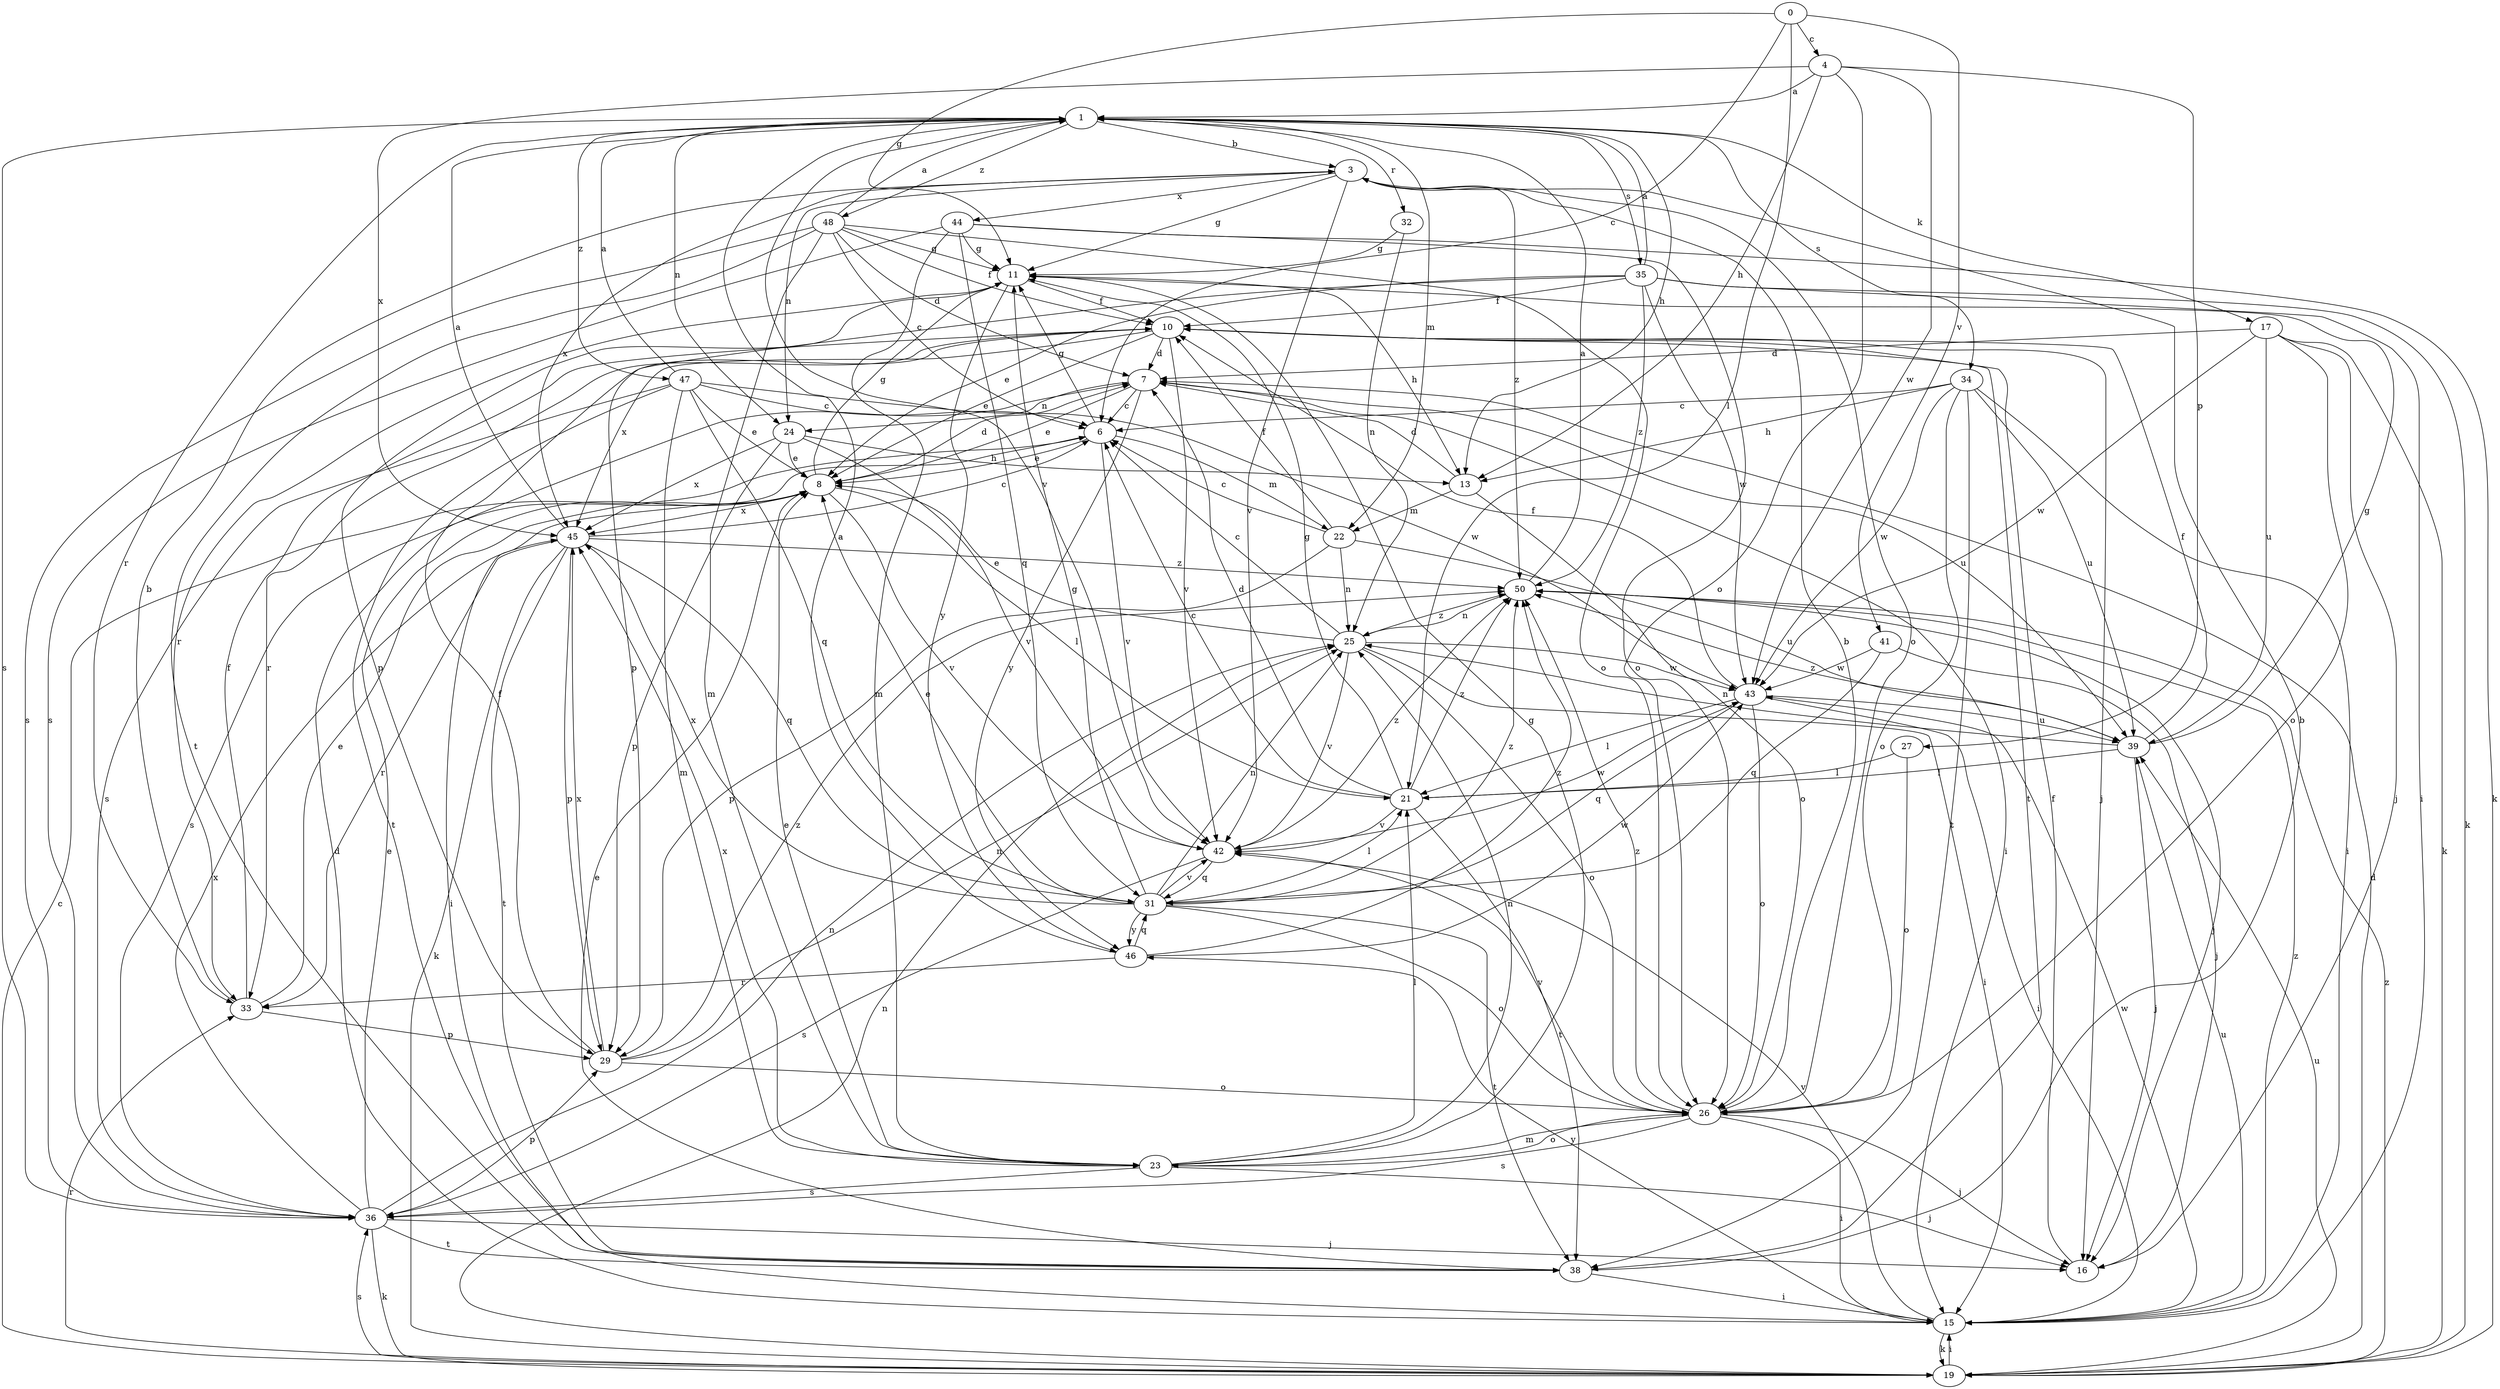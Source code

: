 strict digraph  {
0;
1;
3;
4;
6;
7;
8;
10;
11;
13;
15;
16;
17;
19;
21;
22;
23;
24;
25;
26;
27;
29;
31;
32;
33;
34;
35;
36;
38;
39;
41;
42;
43;
44;
45;
46;
47;
48;
50;
0 -> 4  [label=c];
0 -> 6  [label=c];
0 -> 11  [label=g];
0 -> 21  [label=l];
0 -> 41  [label=v];
1 -> 3  [label=b];
1 -> 13  [label=h];
1 -> 17  [label=k];
1 -> 22  [label=m];
1 -> 24  [label=n];
1 -> 32  [label=r];
1 -> 33  [label=r];
1 -> 34  [label=s];
1 -> 35  [label=s];
1 -> 36  [label=s];
1 -> 42  [label=v];
1 -> 47  [label=z];
1 -> 48  [label=z];
3 -> 11  [label=g];
3 -> 24  [label=n];
3 -> 26  [label=o];
3 -> 42  [label=v];
3 -> 44  [label=x];
3 -> 45  [label=x];
3 -> 50  [label=z];
4 -> 1  [label=a];
4 -> 13  [label=h];
4 -> 26  [label=o];
4 -> 27  [label=p];
4 -> 43  [label=w];
4 -> 45  [label=x];
6 -> 8  [label=e];
6 -> 11  [label=g];
6 -> 22  [label=m];
6 -> 36  [label=s];
6 -> 42  [label=v];
7 -> 6  [label=c];
7 -> 8  [label=e];
7 -> 15  [label=i];
7 -> 24  [label=n];
7 -> 39  [label=u];
7 -> 46  [label=y];
8 -> 7  [label=d];
8 -> 11  [label=g];
8 -> 15  [label=i];
8 -> 21  [label=l];
8 -> 42  [label=v];
8 -> 45  [label=x];
10 -> 7  [label=d];
10 -> 8  [label=e];
10 -> 16  [label=j];
10 -> 33  [label=r];
10 -> 38  [label=t];
10 -> 42  [label=v];
10 -> 45  [label=x];
11 -> 10  [label=f];
11 -> 13  [label=h];
11 -> 29  [label=p];
11 -> 33  [label=r];
11 -> 46  [label=y];
13 -> 7  [label=d];
13 -> 22  [label=m];
13 -> 26  [label=o];
15 -> 7  [label=d];
15 -> 19  [label=k];
15 -> 39  [label=u];
15 -> 42  [label=v];
15 -> 43  [label=w];
15 -> 46  [label=y];
15 -> 50  [label=z];
16 -> 10  [label=f];
17 -> 7  [label=d];
17 -> 16  [label=j];
17 -> 19  [label=k];
17 -> 26  [label=o];
17 -> 39  [label=u];
17 -> 43  [label=w];
19 -> 6  [label=c];
19 -> 7  [label=d];
19 -> 15  [label=i];
19 -> 25  [label=n];
19 -> 33  [label=r];
19 -> 36  [label=s];
19 -> 39  [label=u];
19 -> 50  [label=z];
21 -> 6  [label=c];
21 -> 7  [label=d];
21 -> 11  [label=g];
21 -> 38  [label=t];
21 -> 42  [label=v];
21 -> 50  [label=z];
22 -> 6  [label=c];
22 -> 10  [label=f];
22 -> 25  [label=n];
22 -> 29  [label=p];
22 -> 39  [label=u];
23 -> 8  [label=e];
23 -> 11  [label=g];
23 -> 16  [label=j];
23 -> 21  [label=l];
23 -> 25  [label=n];
23 -> 26  [label=o];
23 -> 36  [label=s];
23 -> 45  [label=x];
24 -> 8  [label=e];
24 -> 13  [label=h];
24 -> 29  [label=p];
24 -> 42  [label=v];
24 -> 45  [label=x];
25 -> 6  [label=c];
25 -> 8  [label=e];
25 -> 15  [label=i];
25 -> 26  [label=o];
25 -> 42  [label=v];
25 -> 43  [label=w];
25 -> 50  [label=z];
26 -> 3  [label=b];
26 -> 15  [label=i];
26 -> 16  [label=j];
26 -> 23  [label=m];
26 -> 36  [label=s];
26 -> 42  [label=v];
26 -> 50  [label=z];
27 -> 21  [label=l];
27 -> 26  [label=o];
29 -> 10  [label=f];
29 -> 25  [label=n];
29 -> 26  [label=o];
29 -> 45  [label=x];
29 -> 50  [label=z];
31 -> 8  [label=e];
31 -> 11  [label=g];
31 -> 21  [label=l];
31 -> 25  [label=n];
31 -> 26  [label=o];
31 -> 38  [label=t];
31 -> 42  [label=v];
31 -> 45  [label=x];
31 -> 46  [label=y];
31 -> 50  [label=z];
32 -> 11  [label=g];
32 -> 25  [label=n];
33 -> 3  [label=b];
33 -> 8  [label=e];
33 -> 10  [label=f];
33 -> 29  [label=p];
34 -> 6  [label=c];
34 -> 13  [label=h];
34 -> 15  [label=i];
34 -> 26  [label=o];
34 -> 38  [label=t];
34 -> 39  [label=u];
34 -> 43  [label=w];
35 -> 1  [label=a];
35 -> 8  [label=e];
35 -> 10  [label=f];
35 -> 15  [label=i];
35 -> 19  [label=k];
35 -> 29  [label=p];
35 -> 43  [label=w];
35 -> 50  [label=z];
36 -> 8  [label=e];
36 -> 16  [label=j];
36 -> 19  [label=k];
36 -> 25  [label=n];
36 -> 29  [label=p];
36 -> 38  [label=t];
36 -> 45  [label=x];
38 -> 3  [label=b];
38 -> 8  [label=e];
38 -> 15  [label=i];
39 -> 10  [label=f];
39 -> 11  [label=g];
39 -> 16  [label=j];
39 -> 21  [label=l];
39 -> 25  [label=n];
39 -> 50  [label=z];
41 -> 16  [label=j];
41 -> 31  [label=q];
41 -> 43  [label=w];
42 -> 31  [label=q];
42 -> 36  [label=s];
42 -> 43  [label=w];
42 -> 50  [label=z];
43 -> 10  [label=f];
43 -> 15  [label=i];
43 -> 21  [label=l];
43 -> 26  [label=o];
43 -> 31  [label=q];
43 -> 39  [label=u];
44 -> 11  [label=g];
44 -> 19  [label=k];
44 -> 23  [label=m];
44 -> 26  [label=o];
44 -> 31  [label=q];
44 -> 36  [label=s];
45 -> 1  [label=a];
45 -> 6  [label=c];
45 -> 19  [label=k];
45 -> 29  [label=p];
45 -> 31  [label=q];
45 -> 33  [label=r];
45 -> 38  [label=t];
45 -> 50  [label=z];
46 -> 1  [label=a];
46 -> 31  [label=q];
46 -> 33  [label=r];
46 -> 43  [label=w];
46 -> 50  [label=z];
47 -> 1  [label=a];
47 -> 6  [label=c];
47 -> 8  [label=e];
47 -> 23  [label=m];
47 -> 31  [label=q];
47 -> 36  [label=s];
47 -> 38  [label=t];
47 -> 43  [label=w];
48 -> 1  [label=a];
48 -> 6  [label=c];
48 -> 7  [label=d];
48 -> 10  [label=f];
48 -> 11  [label=g];
48 -> 23  [label=m];
48 -> 26  [label=o];
48 -> 36  [label=s];
48 -> 38  [label=t];
50 -> 1  [label=a];
50 -> 16  [label=j];
50 -> 25  [label=n];
}
